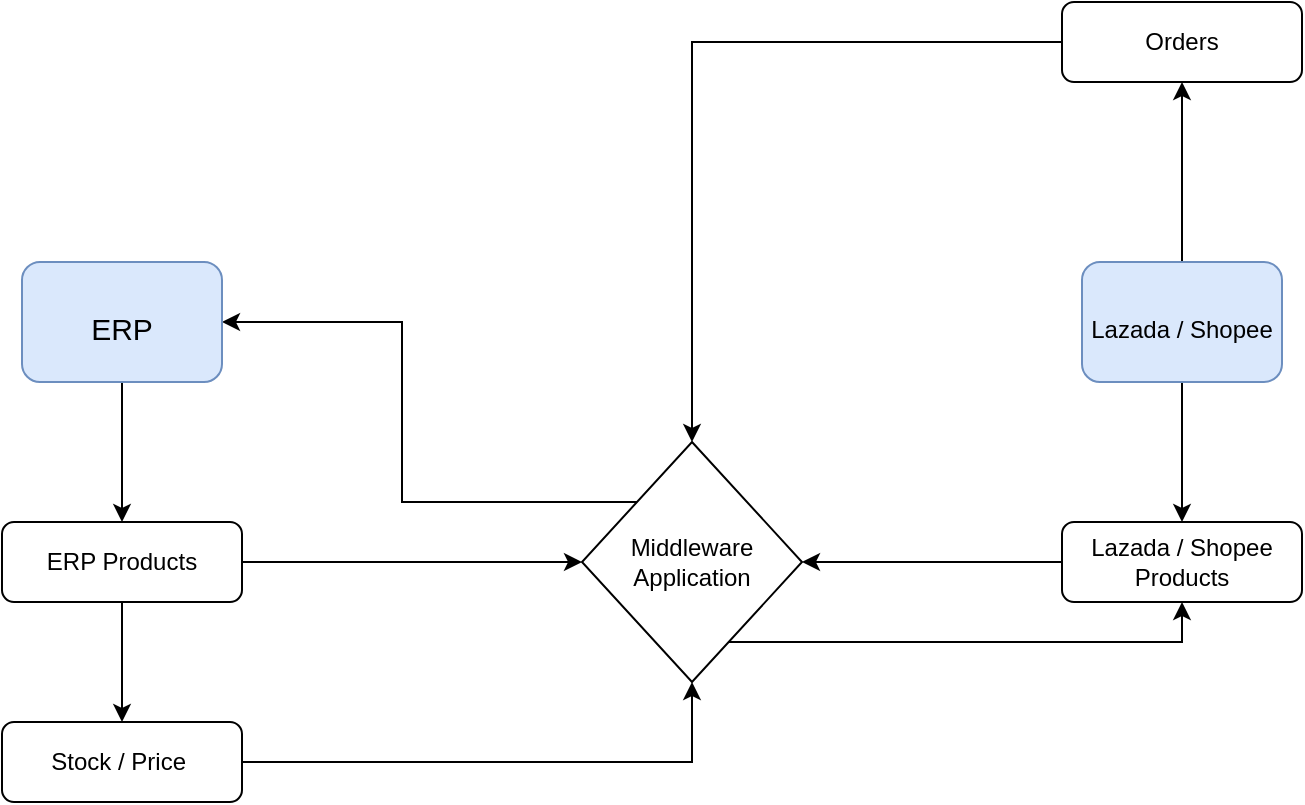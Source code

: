 <mxfile version="21.5.2" type="github">
  <diagram id="C5RBs43oDa-KdzZeNtuy" name="Page-1">
    <mxGraphModel dx="954" dy="617" grid="1" gridSize="10" guides="1" tooltips="1" connect="1" arrows="1" fold="1" page="1" pageScale="1" pageWidth="827" pageHeight="1169" math="0" shadow="0">
      <root>
        <mxCell id="WIyWlLk6GJQsqaUBKTNV-0" />
        <mxCell id="WIyWlLk6GJQsqaUBKTNV-1" parent="WIyWlLk6GJQsqaUBKTNV-0" />
        <mxCell id="pgUp7VeLRqDGHtReZ7An-6" style="edgeStyle=orthogonalEdgeStyle;rounded=0;orthogonalLoop=1;jettySize=auto;html=1;entryX=0;entryY=0.5;entryDx=0;entryDy=0;" edge="1" parent="WIyWlLk6GJQsqaUBKTNV-1" source="pgUp7VeLRqDGHtReZ7An-0" target="pgUp7VeLRqDGHtReZ7An-2">
          <mxGeometry relative="1" as="geometry">
            <Array as="points">
              <mxPoint x="320" y="320" />
            </Array>
          </mxGeometry>
        </mxCell>
        <mxCell id="pgUp7VeLRqDGHtReZ7An-16" style="edgeStyle=orthogonalEdgeStyle;rounded=0;orthogonalLoop=1;jettySize=auto;html=1;entryX=0.5;entryY=0;entryDx=0;entryDy=0;" edge="1" parent="WIyWlLk6GJQsqaUBKTNV-1" source="pgUp7VeLRqDGHtReZ7An-0" target="pgUp7VeLRqDGHtReZ7An-15">
          <mxGeometry relative="1" as="geometry" />
        </mxCell>
        <mxCell id="pgUp7VeLRqDGHtReZ7An-0" value="ERP Products" style="rounded=1;whiteSpace=wrap;html=1;fontSize=12;glass=0;strokeWidth=1;shadow=0;" vertex="1" parent="WIyWlLk6GJQsqaUBKTNV-1">
          <mxGeometry x="110" y="300" width="120" height="40" as="geometry" />
        </mxCell>
        <mxCell id="pgUp7VeLRqDGHtReZ7An-10" style="edgeStyle=orthogonalEdgeStyle;rounded=0;orthogonalLoop=1;jettySize=auto;html=1;entryX=1;entryY=0.5;entryDx=0;entryDy=0;" edge="1" parent="WIyWlLk6GJQsqaUBKTNV-1" source="pgUp7VeLRqDGHtReZ7An-1" target="pgUp7VeLRqDGHtReZ7An-2">
          <mxGeometry relative="1" as="geometry" />
        </mxCell>
        <mxCell id="pgUp7VeLRqDGHtReZ7An-1" value="Lazada / Shopee&lt;br&gt;Products" style="rounded=1;whiteSpace=wrap;html=1;fontSize=12;glass=0;strokeWidth=1;shadow=0;" vertex="1" parent="WIyWlLk6GJQsqaUBKTNV-1">
          <mxGeometry x="640" y="300" width="120" height="40" as="geometry" />
        </mxCell>
        <mxCell id="pgUp7VeLRqDGHtReZ7An-26" style="edgeStyle=orthogonalEdgeStyle;rounded=0;orthogonalLoop=1;jettySize=auto;html=1;exitX=0;exitY=0;exitDx=0;exitDy=0;entryX=1;entryY=0.5;entryDx=0;entryDy=0;" edge="1" parent="WIyWlLk6GJQsqaUBKTNV-1" source="pgUp7VeLRqDGHtReZ7An-2" target="pgUp7VeLRqDGHtReZ7An-11">
          <mxGeometry relative="1" as="geometry" />
        </mxCell>
        <mxCell id="pgUp7VeLRqDGHtReZ7An-30" style="edgeStyle=orthogonalEdgeStyle;rounded=0;orthogonalLoop=1;jettySize=auto;html=1;exitX=1;exitY=1;exitDx=0;exitDy=0;entryX=0.5;entryY=1;entryDx=0;entryDy=0;" edge="1" parent="WIyWlLk6GJQsqaUBKTNV-1" source="pgUp7VeLRqDGHtReZ7An-2" target="pgUp7VeLRqDGHtReZ7An-1">
          <mxGeometry relative="1" as="geometry">
            <Array as="points">
              <mxPoint x="470" y="350" />
              <mxPoint x="470" y="360" />
              <mxPoint x="700" y="360" />
            </Array>
          </mxGeometry>
        </mxCell>
        <mxCell id="pgUp7VeLRqDGHtReZ7An-2" value="Middleware Application" style="rhombus;whiteSpace=wrap;html=1;" vertex="1" parent="WIyWlLk6GJQsqaUBKTNV-1">
          <mxGeometry x="400" y="260" width="110" height="120" as="geometry" />
        </mxCell>
        <mxCell id="pgUp7VeLRqDGHtReZ7An-13" style="edgeStyle=orthogonalEdgeStyle;rounded=0;orthogonalLoop=1;jettySize=auto;html=1;entryX=0.5;entryY=0;entryDx=0;entryDy=0;" edge="1" parent="WIyWlLk6GJQsqaUBKTNV-1" source="pgUp7VeLRqDGHtReZ7An-11" target="pgUp7VeLRqDGHtReZ7An-0">
          <mxGeometry relative="1" as="geometry" />
        </mxCell>
        <mxCell id="pgUp7VeLRqDGHtReZ7An-11" value="&lt;p style=&quot;line-height: 100%;&quot;&gt;&lt;font style=&quot;font-size: 15px;&quot; color=&quot;#000000&quot;&gt;ERP&lt;/font&gt;&lt;/p&gt;" style="rounded=1;whiteSpace=wrap;html=1;strokeColor=#6c8ebf;fontFamily=Helvetica;fontSize=32;fontColor=default;fillColor=#dae8fc;" vertex="1" parent="WIyWlLk6GJQsqaUBKTNV-1">
          <mxGeometry x="120" y="170" width="100" height="60" as="geometry" />
        </mxCell>
        <mxCell id="pgUp7VeLRqDGHtReZ7An-14" style="edgeStyle=orthogonalEdgeStyle;rounded=0;orthogonalLoop=1;jettySize=auto;html=1;entryX=0.5;entryY=0;entryDx=0;entryDy=0;" edge="1" parent="WIyWlLk6GJQsqaUBKTNV-1" source="pgUp7VeLRqDGHtReZ7An-12" target="pgUp7VeLRqDGHtReZ7An-1">
          <mxGeometry relative="1" as="geometry" />
        </mxCell>
        <mxCell id="pgUp7VeLRqDGHtReZ7An-23" style="edgeStyle=orthogonalEdgeStyle;rounded=0;orthogonalLoop=1;jettySize=auto;html=1;" edge="1" parent="WIyWlLk6GJQsqaUBKTNV-1" source="pgUp7VeLRqDGHtReZ7An-12" target="pgUp7VeLRqDGHtReZ7An-22">
          <mxGeometry relative="1" as="geometry" />
        </mxCell>
        <mxCell id="pgUp7VeLRqDGHtReZ7An-12" value="&lt;p style=&quot;line-height: 100%;&quot;&gt;&lt;font style=&quot;font-size: 12px;&quot; color=&quot;#000000&quot;&gt;Lazada / Shopee&lt;/font&gt;&lt;/p&gt;" style="rounded=1;whiteSpace=wrap;html=1;strokeColor=#6c8ebf;fontFamily=Helvetica;fontSize=32;fontColor=default;fillColor=#dae8fc;" vertex="1" parent="WIyWlLk6GJQsqaUBKTNV-1">
          <mxGeometry x="650" y="170" width="100" height="60" as="geometry" />
        </mxCell>
        <mxCell id="pgUp7VeLRqDGHtReZ7An-17" style="edgeStyle=orthogonalEdgeStyle;rounded=0;orthogonalLoop=1;jettySize=auto;html=1;entryX=0.5;entryY=1;entryDx=0;entryDy=0;" edge="1" parent="WIyWlLk6GJQsqaUBKTNV-1" source="pgUp7VeLRqDGHtReZ7An-15" target="pgUp7VeLRqDGHtReZ7An-2">
          <mxGeometry relative="1" as="geometry" />
        </mxCell>
        <mxCell id="pgUp7VeLRqDGHtReZ7An-15" value="Stock / Price&amp;nbsp;" style="rounded=1;whiteSpace=wrap;html=1;fontSize=12;glass=0;strokeWidth=1;shadow=0;" vertex="1" parent="WIyWlLk6GJQsqaUBKTNV-1">
          <mxGeometry x="110" y="400" width="120" height="40" as="geometry" />
        </mxCell>
        <mxCell id="pgUp7VeLRqDGHtReZ7An-24" style="edgeStyle=orthogonalEdgeStyle;rounded=0;orthogonalLoop=1;jettySize=auto;html=1;entryX=0.5;entryY=0;entryDx=0;entryDy=0;" edge="1" parent="WIyWlLk6GJQsqaUBKTNV-1" source="pgUp7VeLRqDGHtReZ7An-22" target="pgUp7VeLRqDGHtReZ7An-2">
          <mxGeometry relative="1" as="geometry" />
        </mxCell>
        <mxCell id="pgUp7VeLRqDGHtReZ7An-22" value="Orders" style="rounded=1;whiteSpace=wrap;html=1;fontSize=12;glass=0;strokeWidth=1;shadow=0;" vertex="1" parent="WIyWlLk6GJQsqaUBKTNV-1">
          <mxGeometry x="640" y="40" width="120" height="40" as="geometry" />
        </mxCell>
      </root>
    </mxGraphModel>
  </diagram>
</mxfile>
